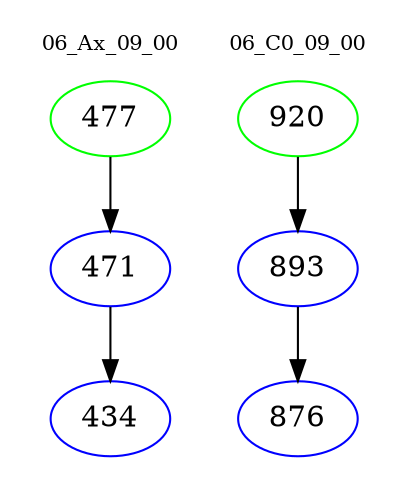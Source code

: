 digraph{
subgraph cluster_0 {
color = white
label = "06_Ax_09_00";
fontsize=10;
T0_477 [label="477", color="green"]
T0_477 -> T0_471 [color="black"]
T0_471 [label="471", color="blue"]
T0_471 -> T0_434 [color="black"]
T0_434 [label="434", color="blue"]
}
subgraph cluster_1 {
color = white
label = "06_C0_09_00";
fontsize=10;
T1_920 [label="920", color="green"]
T1_920 -> T1_893 [color="black"]
T1_893 [label="893", color="blue"]
T1_893 -> T1_876 [color="black"]
T1_876 [label="876", color="blue"]
}
}
